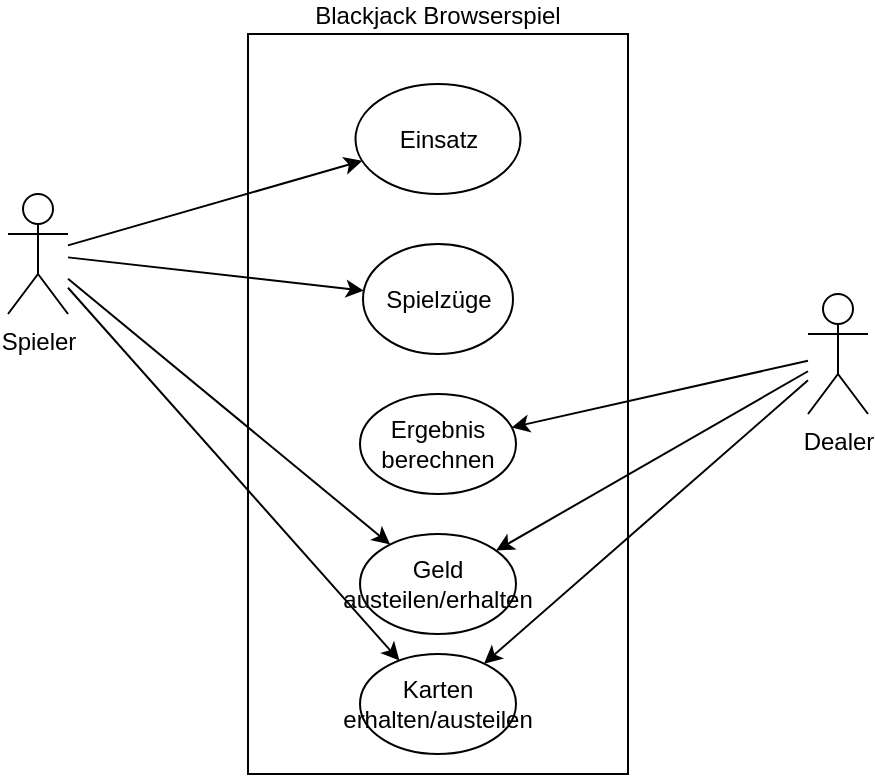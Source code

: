 <mxfile version="26.2.12">
  <diagram name="Page-1" id="znP_if3ipMWbExZ5vrtl">
    <mxGraphModel dx="1871" dy="563" grid="1" gridSize="10" guides="1" tooltips="1" connect="1" arrows="1" fold="1" page="1" pageScale="1" pageWidth="827" pageHeight="1169" math="0" shadow="0">
      <root>
        <mxCell id="0" />
        <mxCell id="1" parent="0" />
        <mxCell id="jBqP50lTHoc2j6yB1DXO-3" value="Blackjack Browserspiel" style="rounded=0;whiteSpace=wrap;html=1;labelPosition=center;verticalLabelPosition=top;align=center;verticalAlign=bottom;" vertex="1" parent="1">
          <mxGeometry x="-540" y="180" width="190" height="370" as="geometry" />
        </mxCell>
        <mxCell id="jBqP50lTHoc2j6yB1DXO-9" style="rounded=0;orthogonalLoop=1;jettySize=auto;html=1;" edge="1" parent="1" source="jBqP50lTHoc2j6yB1DXO-1" target="jBqP50lTHoc2j6yB1DXO-5">
          <mxGeometry relative="1" as="geometry" />
        </mxCell>
        <mxCell id="jBqP50lTHoc2j6yB1DXO-10" style="rounded=0;orthogonalLoop=1;jettySize=auto;html=1;" edge="1" parent="1" source="jBqP50lTHoc2j6yB1DXO-1" target="jBqP50lTHoc2j6yB1DXO-6">
          <mxGeometry relative="1" as="geometry" />
        </mxCell>
        <mxCell id="jBqP50lTHoc2j6yB1DXO-18" style="rounded=0;orthogonalLoop=1;jettySize=auto;html=1;" edge="1" parent="1" source="jBqP50lTHoc2j6yB1DXO-1" target="jBqP50lTHoc2j6yB1DXO-12">
          <mxGeometry relative="1" as="geometry" />
        </mxCell>
        <mxCell id="jBqP50lTHoc2j6yB1DXO-20" style="rounded=0;orthogonalLoop=1;jettySize=auto;html=1;" edge="1" parent="1" source="jBqP50lTHoc2j6yB1DXO-1" target="jBqP50lTHoc2j6yB1DXO-14">
          <mxGeometry relative="1" as="geometry" />
        </mxCell>
        <mxCell id="jBqP50lTHoc2j6yB1DXO-1" value="Spieler" style="shape=umlActor;verticalLabelPosition=bottom;verticalAlign=top;html=1;outlineConnect=0;" vertex="1" parent="1">
          <mxGeometry x="-660" y="260" width="30" height="60" as="geometry" />
        </mxCell>
        <mxCell id="jBqP50lTHoc2j6yB1DXO-15" style="rounded=0;orthogonalLoop=1;jettySize=auto;html=1;" edge="1" parent="1" source="jBqP50lTHoc2j6yB1DXO-4" target="jBqP50lTHoc2j6yB1DXO-7">
          <mxGeometry relative="1" as="geometry" />
        </mxCell>
        <mxCell id="jBqP50lTHoc2j6yB1DXO-16" style="rounded=0;orthogonalLoop=1;jettySize=auto;html=1;" edge="1" parent="1" source="jBqP50lTHoc2j6yB1DXO-4" target="jBqP50lTHoc2j6yB1DXO-12">
          <mxGeometry relative="1" as="geometry" />
        </mxCell>
        <mxCell id="jBqP50lTHoc2j6yB1DXO-19" style="rounded=0;orthogonalLoop=1;jettySize=auto;html=1;" edge="1" parent="1" source="jBqP50lTHoc2j6yB1DXO-4" target="jBqP50lTHoc2j6yB1DXO-14">
          <mxGeometry relative="1" as="geometry" />
        </mxCell>
        <mxCell id="jBqP50lTHoc2j6yB1DXO-4" value="Dealer" style="shape=umlActor;verticalLabelPosition=bottom;verticalAlign=top;html=1;outlineConnect=0;" vertex="1" parent="1">
          <mxGeometry x="-260" y="310" width="30" height="60" as="geometry" />
        </mxCell>
        <mxCell id="jBqP50lTHoc2j6yB1DXO-5" value="Einsatz" style="ellipse;whiteSpace=wrap;html=1;" vertex="1" parent="1">
          <mxGeometry x="-486.25" y="205" width="82.5" height="55" as="geometry" />
        </mxCell>
        <mxCell id="jBqP50lTHoc2j6yB1DXO-6" value="Spielzüge" style="ellipse;whiteSpace=wrap;html=1;" vertex="1" parent="1">
          <mxGeometry x="-482.5" y="285" width="75" height="55" as="geometry" />
        </mxCell>
        <mxCell id="jBqP50lTHoc2j6yB1DXO-7" value="Ergebnis berechnen" style="ellipse;whiteSpace=wrap;html=1;" vertex="1" parent="1">
          <mxGeometry x="-484" y="360" width="78" height="50" as="geometry" />
        </mxCell>
        <mxCell id="jBqP50lTHoc2j6yB1DXO-12" value="Geld austeilen/erhalten" style="ellipse;whiteSpace=wrap;html=1;" vertex="1" parent="1">
          <mxGeometry x="-484" y="430" width="78" height="50" as="geometry" />
        </mxCell>
        <mxCell id="jBqP50lTHoc2j6yB1DXO-14" value="Karten erhalten/austeilen" style="ellipse;whiteSpace=wrap;html=1;" vertex="1" parent="1">
          <mxGeometry x="-484" y="490" width="78" height="50" as="geometry" />
        </mxCell>
      </root>
    </mxGraphModel>
  </diagram>
</mxfile>

